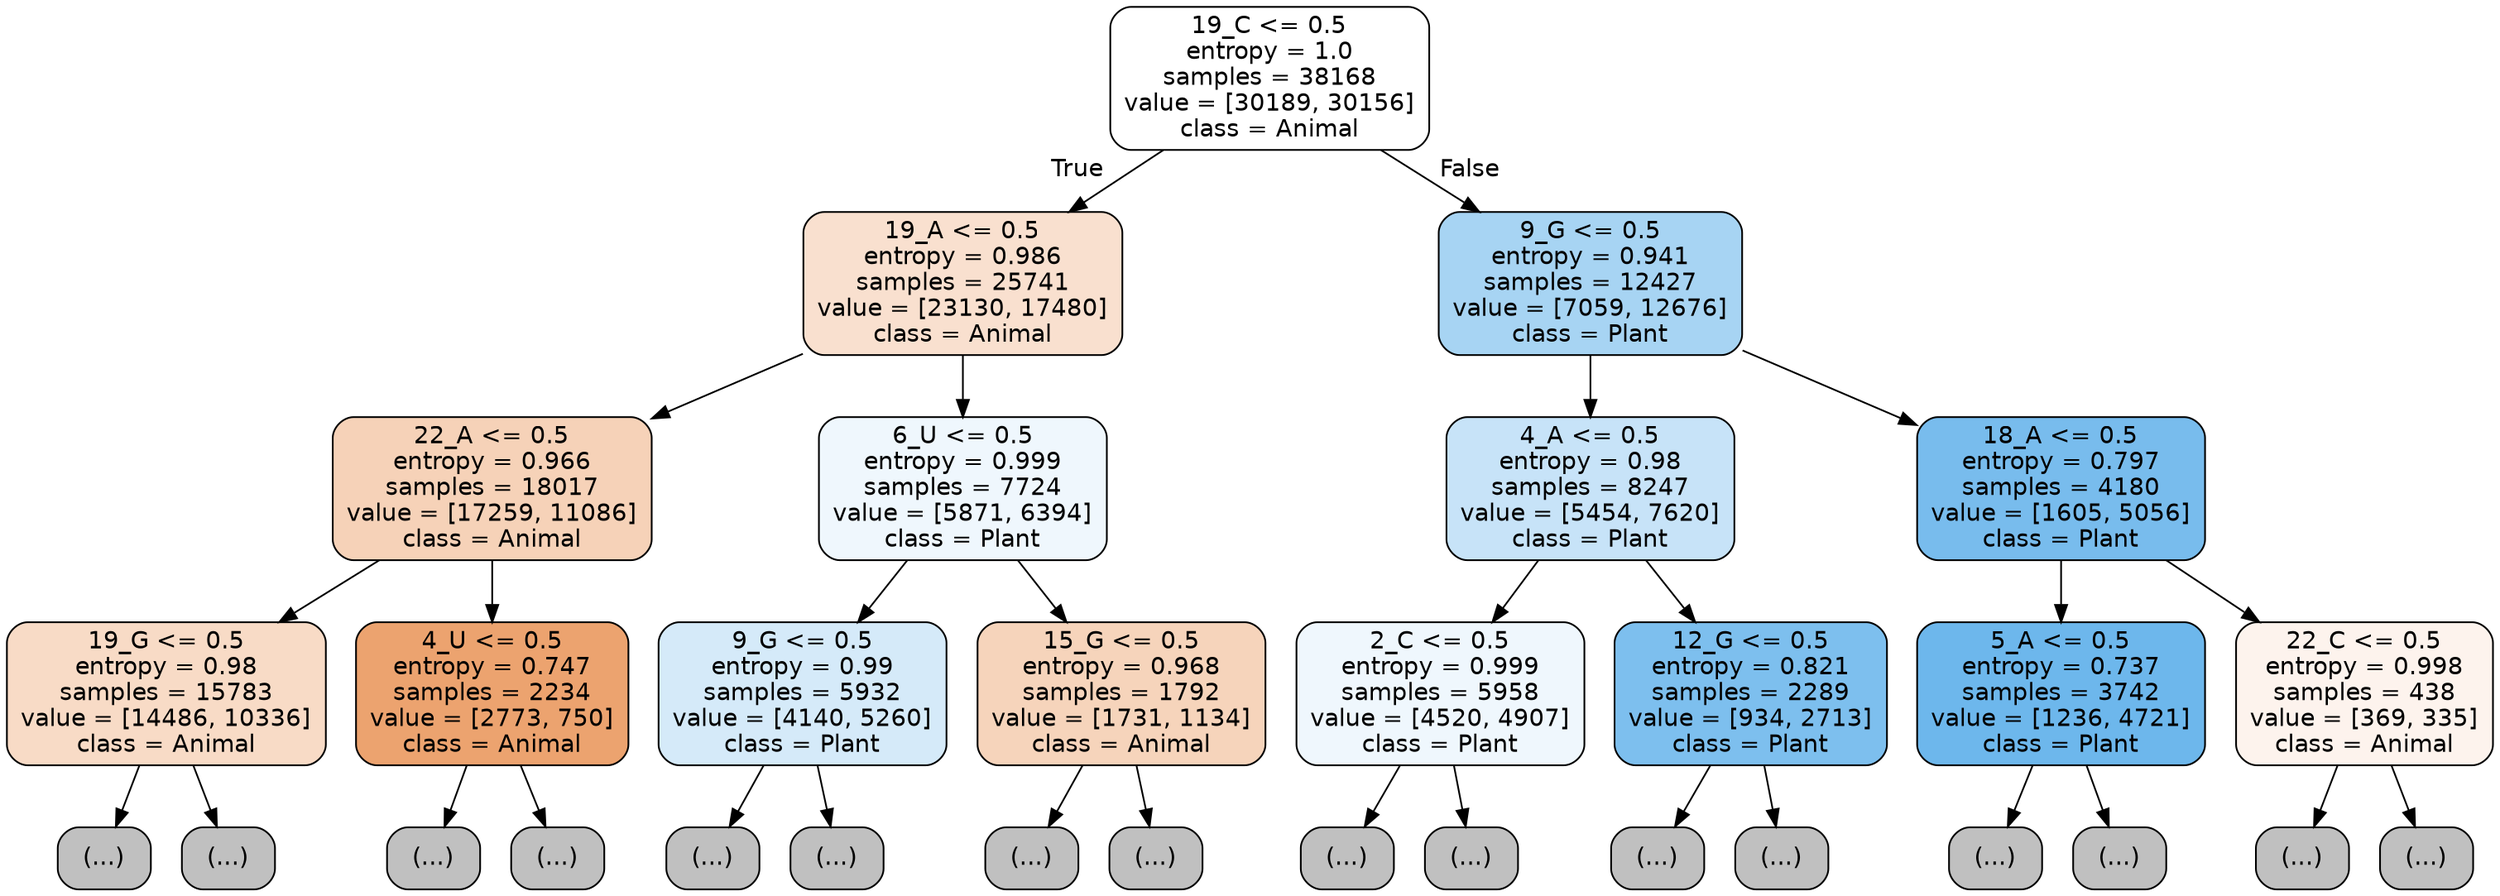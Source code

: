 digraph Tree {
node [shape=box, style="filled, rounded", color="black", fontname="helvetica"] ;
edge [fontname="helvetica"] ;
0 [label="19_C <= 0.5\nentropy = 1.0\nsamples = 38168\nvalue = [30189, 30156]\nclass = Animal", fillcolor="#ffffff"] ;
1 [label="19_A <= 0.5\nentropy = 0.986\nsamples = 25741\nvalue = [23130, 17480]\nclass = Animal", fillcolor="#f9e0cf"] ;
0 -> 1 [labeldistance=2.5, labelangle=45, headlabel="True"] ;
2 [label="22_A <= 0.5\nentropy = 0.966\nsamples = 18017\nvalue = [17259, 11086]\nclass = Animal", fillcolor="#f6d2b8"] ;
1 -> 2 ;
3 [label="19_G <= 0.5\nentropy = 0.98\nsamples = 15783\nvalue = [14486, 10336]\nclass = Animal", fillcolor="#f8dbc6"] ;
2 -> 3 ;
4 [label="(...)", fillcolor="#C0C0C0"] ;
3 -> 4 ;
3931 [label="(...)", fillcolor="#C0C0C0"] ;
3 -> 3931 ;
7814 [label="4_U <= 0.5\nentropy = 0.747\nsamples = 2234\nvalue = [2773, 750]\nclass = Animal", fillcolor="#eca36f"] ;
2 -> 7814 ;
7815 [label="(...)", fillcolor="#C0C0C0"] ;
7814 -> 7815 ;
8614 [label="(...)", fillcolor="#C0C0C0"] ;
7814 -> 8614 ;
8875 [label="6_U <= 0.5\nentropy = 0.999\nsamples = 7724\nvalue = [5871, 6394]\nclass = Plant", fillcolor="#eff7fd"] ;
1 -> 8875 ;
8876 [label="9_G <= 0.5\nentropy = 0.99\nsamples = 5932\nvalue = [4140, 5260]\nclass = Plant", fillcolor="#d5eaf9"] ;
8875 -> 8876 ;
8877 [label="(...)", fillcolor="#C0C0C0"] ;
8876 -> 8877 ;
10820 [label="(...)", fillcolor="#C0C0C0"] ;
8876 -> 10820 ;
11519 [label="15_G <= 0.5\nentropy = 0.968\nsamples = 1792\nvalue = [1731, 1134]\nclass = Animal", fillcolor="#f6d4bb"] ;
8875 -> 11519 ;
11520 [label="(...)", fillcolor="#C0C0C0"] ;
11519 -> 11520 ;
12249 [label="(...)", fillcolor="#C0C0C0"] ;
11519 -> 12249 ;
12496 [label="9_G <= 0.5\nentropy = 0.941\nsamples = 12427\nvalue = [7059, 12676]\nclass = Plant", fillcolor="#a7d4f3"] ;
0 -> 12496 [labeldistance=2.5, labelangle=-45, headlabel="False"] ;
12497 [label="4_A <= 0.5\nentropy = 0.98\nsamples = 8247\nvalue = [5454, 7620]\nclass = Plant", fillcolor="#c7e3f8"] ;
12496 -> 12497 ;
12498 [label="2_C <= 0.5\nentropy = 0.999\nsamples = 5958\nvalue = [4520, 4907]\nclass = Plant", fillcolor="#eff7fd"] ;
12497 -> 12498 ;
12499 [label="(...)", fillcolor="#C0C0C0"] ;
12498 -> 12499 ;
14486 [label="(...)", fillcolor="#C0C0C0"] ;
12498 -> 14486 ;
15055 [label="12_G <= 0.5\nentropy = 0.821\nsamples = 2289\nvalue = [934, 2713]\nclass = Plant", fillcolor="#7dbfee"] ;
12497 -> 15055 ;
15056 [label="(...)", fillcolor="#C0C0C0"] ;
15055 -> 15056 ;
15529 [label="(...)", fillcolor="#C0C0C0"] ;
15055 -> 15529 ;
15690 [label="18_A <= 0.5\nentropy = 0.797\nsamples = 4180\nvalue = [1605, 5056]\nclass = Plant", fillcolor="#78bced"] ;
12496 -> 15690 ;
15691 [label="5_A <= 0.5\nentropy = 0.737\nsamples = 3742\nvalue = [1236, 4721]\nclass = Plant", fillcolor="#6db7ec"] ;
15690 -> 15691 ;
15692 [label="(...)", fillcolor="#C0C0C0"] ;
15691 -> 15692 ;
16297 [label="(...)", fillcolor="#C0C0C0"] ;
15691 -> 16297 ;
16480 [label="22_C <= 0.5\nentropy = 0.998\nsamples = 438\nvalue = [369, 335]\nclass = Animal", fillcolor="#fdf3ed"] ;
15690 -> 16480 ;
16481 [label="(...)", fillcolor="#C0C0C0"] ;
16480 -> 16481 ;
16710 [label="(...)", fillcolor="#C0C0C0"] ;
16480 -> 16710 ;
}